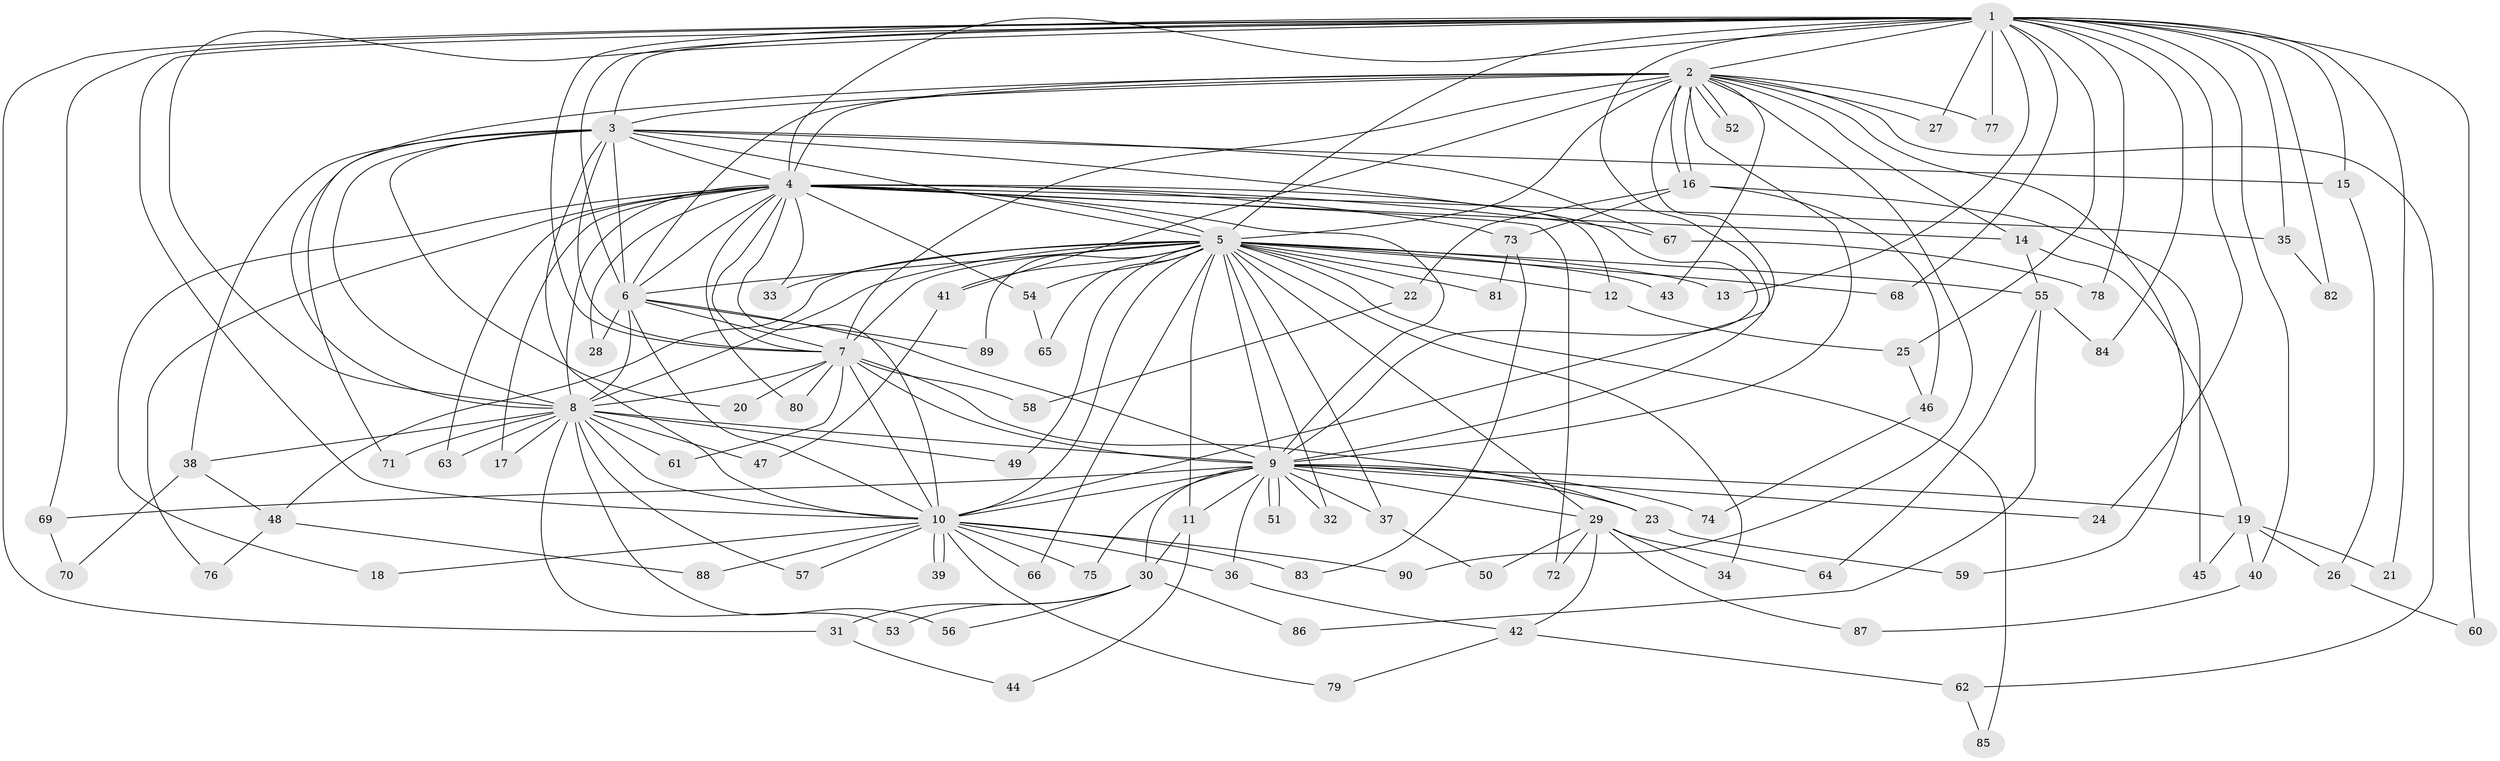 // Generated by graph-tools (version 1.1) at 2025/13/03/09/25 04:13:52]
// undirected, 90 vertices, 205 edges
graph export_dot {
graph [start="1"]
  node [color=gray90,style=filled];
  1;
  2;
  3;
  4;
  5;
  6;
  7;
  8;
  9;
  10;
  11;
  12;
  13;
  14;
  15;
  16;
  17;
  18;
  19;
  20;
  21;
  22;
  23;
  24;
  25;
  26;
  27;
  28;
  29;
  30;
  31;
  32;
  33;
  34;
  35;
  36;
  37;
  38;
  39;
  40;
  41;
  42;
  43;
  44;
  45;
  46;
  47;
  48;
  49;
  50;
  51;
  52;
  53;
  54;
  55;
  56;
  57;
  58;
  59;
  60;
  61;
  62;
  63;
  64;
  65;
  66;
  67;
  68;
  69;
  70;
  71;
  72;
  73;
  74;
  75;
  76;
  77;
  78;
  79;
  80;
  81;
  82;
  83;
  84;
  85;
  86;
  87;
  88;
  89;
  90;
  1 -- 2;
  1 -- 3;
  1 -- 4;
  1 -- 5;
  1 -- 6;
  1 -- 7;
  1 -- 8;
  1 -- 9;
  1 -- 10;
  1 -- 13;
  1 -- 15;
  1 -- 21;
  1 -- 24;
  1 -- 25;
  1 -- 27;
  1 -- 31;
  1 -- 35;
  1 -- 40;
  1 -- 60;
  1 -- 68;
  1 -- 69;
  1 -- 77;
  1 -- 78;
  1 -- 82;
  1 -- 84;
  2 -- 3;
  2 -- 4;
  2 -- 5;
  2 -- 6;
  2 -- 7;
  2 -- 8;
  2 -- 9;
  2 -- 10;
  2 -- 14;
  2 -- 16;
  2 -- 16;
  2 -- 27;
  2 -- 41;
  2 -- 43;
  2 -- 52;
  2 -- 52;
  2 -- 59;
  2 -- 62;
  2 -- 77;
  2 -- 90;
  3 -- 4;
  3 -- 5;
  3 -- 6;
  3 -- 7;
  3 -- 8;
  3 -- 9;
  3 -- 10;
  3 -- 15;
  3 -- 20;
  3 -- 38;
  3 -- 67;
  3 -- 71;
  4 -- 5;
  4 -- 6;
  4 -- 7;
  4 -- 8;
  4 -- 9;
  4 -- 10;
  4 -- 12;
  4 -- 14;
  4 -- 17;
  4 -- 18;
  4 -- 28;
  4 -- 33;
  4 -- 35;
  4 -- 54;
  4 -- 63;
  4 -- 67;
  4 -- 72;
  4 -- 73;
  4 -- 76;
  4 -- 80;
  5 -- 6;
  5 -- 7;
  5 -- 8;
  5 -- 9;
  5 -- 10;
  5 -- 11;
  5 -- 12;
  5 -- 13;
  5 -- 22;
  5 -- 29;
  5 -- 32;
  5 -- 33;
  5 -- 34;
  5 -- 37;
  5 -- 41;
  5 -- 43;
  5 -- 48;
  5 -- 49;
  5 -- 54;
  5 -- 55;
  5 -- 65;
  5 -- 66;
  5 -- 68;
  5 -- 81;
  5 -- 85;
  5 -- 89;
  6 -- 7;
  6 -- 8;
  6 -- 9;
  6 -- 10;
  6 -- 28;
  6 -- 89;
  7 -- 8;
  7 -- 9;
  7 -- 10;
  7 -- 20;
  7 -- 23;
  7 -- 58;
  7 -- 61;
  7 -- 80;
  8 -- 9;
  8 -- 10;
  8 -- 17;
  8 -- 38;
  8 -- 47;
  8 -- 49;
  8 -- 53;
  8 -- 56;
  8 -- 57;
  8 -- 61;
  8 -- 63;
  8 -- 71;
  9 -- 10;
  9 -- 11;
  9 -- 19;
  9 -- 23;
  9 -- 24;
  9 -- 29;
  9 -- 30;
  9 -- 32;
  9 -- 36;
  9 -- 37;
  9 -- 51;
  9 -- 51;
  9 -- 69;
  9 -- 74;
  9 -- 75;
  10 -- 18;
  10 -- 36;
  10 -- 39;
  10 -- 39;
  10 -- 57;
  10 -- 66;
  10 -- 75;
  10 -- 79;
  10 -- 83;
  10 -- 88;
  10 -- 90;
  11 -- 30;
  11 -- 44;
  12 -- 25;
  14 -- 19;
  14 -- 55;
  15 -- 26;
  16 -- 22;
  16 -- 45;
  16 -- 46;
  16 -- 73;
  19 -- 21;
  19 -- 26;
  19 -- 40;
  19 -- 45;
  22 -- 58;
  23 -- 59;
  25 -- 46;
  26 -- 60;
  29 -- 34;
  29 -- 42;
  29 -- 50;
  29 -- 64;
  29 -- 72;
  29 -- 87;
  30 -- 31;
  30 -- 53;
  30 -- 56;
  30 -- 86;
  31 -- 44;
  35 -- 82;
  36 -- 42;
  37 -- 50;
  38 -- 48;
  38 -- 70;
  40 -- 87;
  41 -- 47;
  42 -- 62;
  42 -- 79;
  46 -- 74;
  48 -- 76;
  48 -- 88;
  54 -- 65;
  55 -- 64;
  55 -- 84;
  55 -- 86;
  62 -- 85;
  67 -- 78;
  69 -- 70;
  73 -- 81;
  73 -- 83;
}
